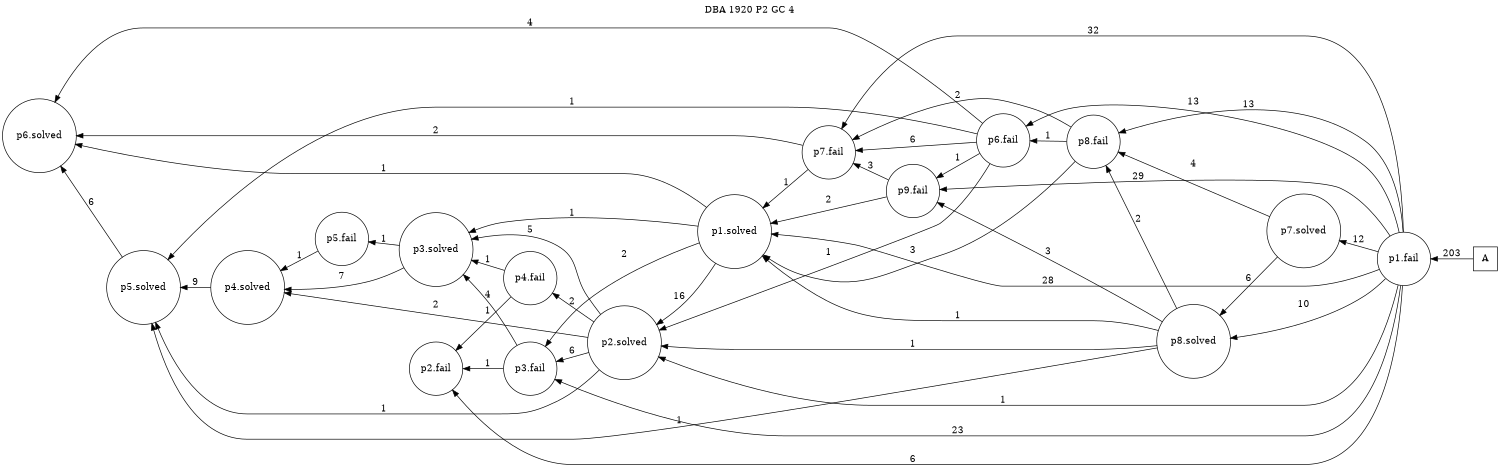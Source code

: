 digraph DBA_1920_P2_GC_4 {
labelloc="tl"
label= " DBA 1920 P2 GC 4 "
rankdir="RL";
graph [ size=" 10 , 10 !"]

"A" [shape="square" label="A"]
"p1.fail" [shape="circle" label="p1.fail"]
"p9.fail" [shape="circle" label="p9.fail"]
"p2.fail" [shape="circle" label="p2.fail"]
"p3.fail" [shape="circle" label="p3.fail"]
"p1.solved" [shape="circle" label="p1.solved"]
"p2.solved" [shape="circle" label="p2.solved"]
"p3.solved" [shape="circle" label="p3.solved"]
"p4.solved" [shape="circle" label="p4.solved"]
"p5.solved" [shape="circle" label="p5.solved"]
"p7.solved" [shape="circle" label="p7.solved"]
"p8.fail" [shape="circle" label="p8.fail"]
"p6.fail" [shape="circle" label="p6.fail"]
"p7.fail" [shape="circle" label="p7.fail"]
"p4.fail" [shape="circle" label="p4.fail"]
"p5.fail" [shape="circle" label="p5.fail"]
"p6.solved" [shape="circle" label="p6.solved"]
"p8.solved" [shape="circle" label="p8.solved"]
"A" -> "p1.fail" [ label=203]
"p1.fail" -> "p9.fail" [ label=29]
"p1.fail" -> "p2.fail" [ label=6]
"p1.fail" -> "p3.fail" [ label=23]
"p1.fail" -> "p1.solved" [ label=28]
"p1.fail" -> "p2.solved" [ label=1]
"p1.fail" -> "p7.solved" [ label=12]
"p1.fail" -> "p8.fail" [ label=13]
"p1.fail" -> "p6.fail" [ label=13]
"p1.fail" -> "p7.fail" [ label=32]
"p1.fail" -> "p8.solved" [ label=10]
"p9.fail" -> "p1.solved" [ label=2]
"p9.fail" -> "p7.fail" [ label=3]
"p3.fail" -> "p2.fail" [ label=1]
"p3.fail" -> "p3.solved" [ label=4]
"p1.solved" -> "p3.fail" [ label=2]
"p1.solved" -> "p2.solved" [ label=16]
"p1.solved" -> "p3.solved" [ label=1]
"p1.solved" -> "p6.solved" [ label=1]
"p2.solved" -> "p3.fail" [ label=6]
"p2.solved" -> "p3.solved" [ label=5]
"p2.solved" -> "p4.solved" [ label=2]
"p2.solved" -> "p5.solved" [ label=1]
"p2.solved" -> "p4.fail" [ label=2]
"p3.solved" -> "p4.solved" [ label=7]
"p3.solved" -> "p5.fail" [ label=1]
"p4.solved" -> "p5.solved" [ label=9]
"p5.solved" -> "p6.solved" [ label=6]
"p7.solved" -> "p8.fail" [ label=4]
"p7.solved" -> "p8.solved" [ label=6]
"p8.fail" -> "p1.solved" [ label=3]
"p8.fail" -> "p6.fail" [ label=1]
"p8.fail" -> "p7.fail" [ label=2]
"p6.fail" -> "p9.fail" [ label=1]
"p6.fail" -> "p2.solved" [ label=1]
"p6.fail" -> "p5.solved" [ label=1]
"p6.fail" -> "p7.fail" [ label=6]
"p6.fail" -> "p6.solved" [ label=4]
"p7.fail" -> "p1.solved" [ label=1]
"p7.fail" -> "p6.solved" [ label=2]
"p4.fail" -> "p2.fail" [ label=1]
"p4.fail" -> "p3.solved" [ label=1]
"p5.fail" -> "p4.solved" [ label=1]
"p8.solved" -> "p9.fail" [ label=3]
"p8.solved" -> "p1.solved" [ label=1]
"p8.solved" -> "p2.solved" [ label=1]
"p8.solved" -> "p5.solved" [ label=1]
"p8.solved" -> "p8.fail" [ label=2]
}
